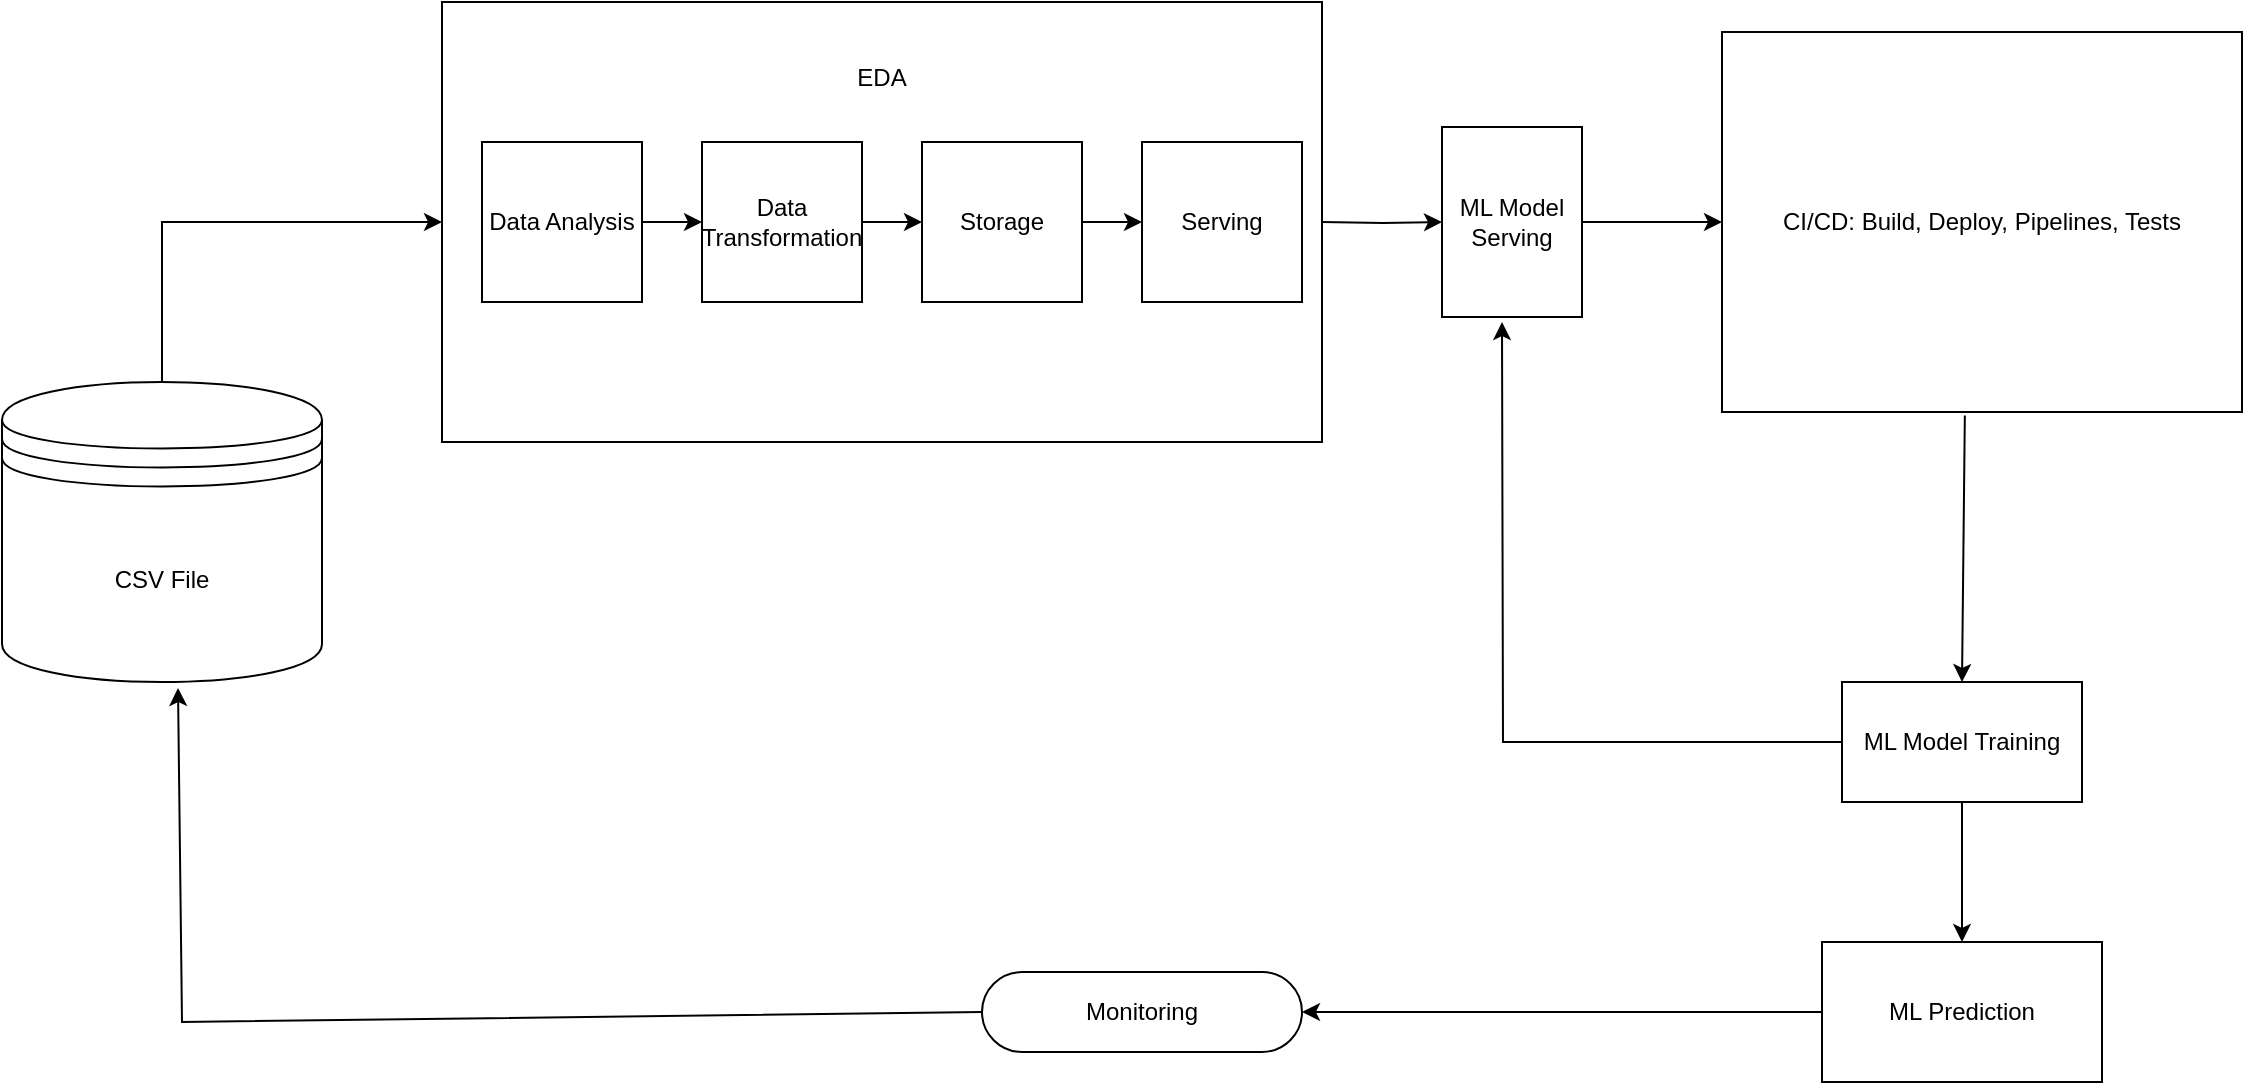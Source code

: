 <mxfile version="24.2.0" type="google">
  <diagram name="Page-1" id="lGoqmE_O7JG7zGaFfMOT">
    <mxGraphModel grid="1" page="1" gridSize="10" guides="1" tooltips="1" connect="1" arrows="1" fold="1" pageScale="1" pageWidth="850" pageHeight="1100" math="0" shadow="0">
      <root>
        <mxCell id="0" />
        <mxCell id="1" parent="0" />
        <mxCell id="CsPIObY8kWV4lpGig5qm-3" value="CSV File" style="shape=datastore;whiteSpace=wrap;html=1;" vertex="1" parent="1">
          <mxGeometry x="-90" y="190" width="160" height="150" as="geometry" />
        </mxCell>
        <mxCell id="CsPIObY8kWV4lpGig5qm-4" value="&lt;div&gt;EDA&lt;/div&gt;&lt;div&gt;&lt;br&gt;&lt;/div&gt;&lt;div&gt;&lt;br&gt;&lt;/div&gt;&lt;div&gt;&lt;br&gt;&lt;/div&gt;&lt;div&gt;&lt;br&gt;&lt;/div&gt;&lt;div&gt;&lt;br&gt;&lt;/div&gt;&lt;div&gt;&lt;br&gt;&lt;/div&gt;&lt;div&gt;&lt;br&gt;&lt;/div&gt;&lt;div&gt;&lt;br&gt;&lt;/div&gt;&lt;div&gt;&lt;br&gt;&lt;/div&gt;&lt;div&gt;&lt;br&gt;&lt;/div&gt;" style="html=1;dashed=0;whiteSpace=wrap;" vertex="1" parent="1">
          <mxGeometry x="130" width="440" height="220" as="geometry" />
        </mxCell>
        <mxCell id="CsPIObY8kWV4lpGig5qm-18" style="edgeStyle=orthogonalEdgeStyle;rounded=0;orthogonalLoop=1;jettySize=auto;html=1;exitX=1;exitY=0.5;exitDx=0;exitDy=0;entryX=0;entryY=0.5;entryDx=0;entryDy=0;" edge="1" parent="1" source="CsPIObY8kWV4lpGig5qm-7" target="CsPIObY8kWV4lpGig5qm-8">
          <mxGeometry relative="1" as="geometry" />
        </mxCell>
        <mxCell id="CsPIObY8kWV4lpGig5qm-7" value="Data Analysis" style="whiteSpace=wrap;html=1;aspect=fixed;" vertex="1" parent="1">
          <mxGeometry x="150" y="70" width="80" height="80" as="geometry" />
        </mxCell>
        <mxCell id="CsPIObY8kWV4lpGig5qm-19" style="edgeStyle=orthogonalEdgeStyle;rounded=0;orthogonalLoop=1;jettySize=auto;html=1;exitX=1;exitY=0.5;exitDx=0;exitDy=0;entryX=0;entryY=0.5;entryDx=0;entryDy=0;" edge="1" parent="1" source="CsPIObY8kWV4lpGig5qm-8" target="CsPIObY8kWV4lpGig5qm-9">
          <mxGeometry relative="1" as="geometry" />
        </mxCell>
        <mxCell id="CsPIObY8kWV4lpGig5qm-8" value="Data Transformation" style="whiteSpace=wrap;html=1;aspect=fixed;" vertex="1" parent="1">
          <mxGeometry x="260" y="70" width="80" height="80" as="geometry" />
        </mxCell>
        <mxCell id="CsPIObY8kWV4lpGig5qm-20" style="edgeStyle=orthogonalEdgeStyle;rounded=0;orthogonalLoop=1;jettySize=auto;html=1;exitX=1;exitY=0.5;exitDx=0;exitDy=0;entryX=0;entryY=0.5;entryDx=0;entryDy=0;" edge="1" parent="1" source="CsPIObY8kWV4lpGig5qm-9" target="CsPIObY8kWV4lpGig5qm-10">
          <mxGeometry relative="1" as="geometry" />
        </mxCell>
        <mxCell id="CsPIObY8kWV4lpGig5qm-9" value="Storage" style="whiteSpace=wrap;html=1;aspect=fixed;" vertex="1" parent="1">
          <mxGeometry x="370" y="70" width="80" height="80" as="geometry" />
        </mxCell>
        <mxCell id="CsPIObY8kWV4lpGig5qm-21" style="edgeStyle=orthogonalEdgeStyle;rounded=0;orthogonalLoop=1;jettySize=auto;html=1;" edge="1" parent="1" target="CsPIObY8kWV4lpGig5qm-12">
          <mxGeometry relative="1" as="geometry">
            <mxPoint x="570" y="110" as="sourcePoint" />
          </mxGeometry>
        </mxCell>
        <mxCell id="CsPIObY8kWV4lpGig5qm-10" value="Serving" style="whiteSpace=wrap;html=1;aspect=fixed;" vertex="1" parent="1">
          <mxGeometry x="480" y="70" width="80" height="80" as="geometry" />
        </mxCell>
        <mxCell id="CsPIObY8kWV4lpGig5qm-11" style="edgeStyle=orthogonalEdgeStyle;rounded=0;orthogonalLoop=1;jettySize=auto;html=1;entryX=0;entryY=0.5;entryDx=0;entryDy=0;exitX=0.5;exitY=0;exitDx=0;exitDy=0;" edge="1" parent="1" source="CsPIObY8kWV4lpGig5qm-3" target="CsPIObY8kWV4lpGig5qm-4">
          <mxGeometry relative="1" as="geometry">
            <mxPoint y="285" as="sourcePoint" />
          </mxGeometry>
        </mxCell>
        <mxCell id="CsPIObY8kWV4lpGig5qm-22" style="edgeStyle=orthogonalEdgeStyle;rounded=0;orthogonalLoop=1;jettySize=auto;html=1;exitX=1;exitY=0.5;exitDx=0;exitDy=0;" edge="1" parent="1" source="CsPIObY8kWV4lpGig5qm-12" target="CsPIObY8kWV4lpGig5qm-13">
          <mxGeometry relative="1" as="geometry" />
        </mxCell>
        <mxCell id="CsPIObY8kWV4lpGig5qm-12" value="ML Model Serving" style="rounded=0;whiteSpace=wrap;html=1;" vertex="1" parent="1">
          <mxGeometry x="630" y="62.5" width="70" height="95" as="geometry" />
        </mxCell>
        <mxCell id="CsPIObY8kWV4lpGig5qm-13" value="CI/CD: Build, Deploy, Pipelines, Tests" style="html=1;dashed=0;whiteSpace=wrap;" vertex="1" parent="1">
          <mxGeometry x="770" y="15" width="260" height="190" as="geometry" />
        </mxCell>
        <mxCell id="CsPIObY8kWV4lpGig5qm-25" style="edgeStyle=orthogonalEdgeStyle;rounded=0;orthogonalLoop=1;jettySize=auto;html=1;exitX=0;exitY=0.5;exitDx=0;exitDy=0;" edge="1" parent="1" source="CsPIObY8kWV4lpGig5qm-14">
          <mxGeometry relative="1" as="geometry">
            <mxPoint x="660" y="160" as="targetPoint" />
          </mxGeometry>
        </mxCell>
        <mxCell id="CsPIObY8kWV4lpGig5qm-28" style="edgeStyle=orthogonalEdgeStyle;rounded=0;orthogonalLoop=1;jettySize=auto;html=1;exitX=0.5;exitY=1;exitDx=0;exitDy=0;entryX=0.5;entryY=0;entryDx=0;entryDy=0;" edge="1" parent="1" source="CsPIObY8kWV4lpGig5qm-14" target="CsPIObY8kWV4lpGig5qm-15">
          <mxGeometry relative="1" as="geometry" />
        </mxCell>
        <mxCell id="CsPIObY8kWV4lpGig5qm-14" value="ML Model Training" style="rounded=0;whiteSpace=wrap;html=1;" vertex="1" parent="1">
          <mxGeometry x="830" y="340" width="120" height="60" as="geometry" />
        </mxCell>
        <mxCell id="CsPIObY8kWV4lpGig5qm-15" value="ML Prediction" style="html=1;dashed=0;whiteSpace=wrap;" vertex="1" parent="1">
          <mxGeometry x="820" y="470" width="140" height="70" as="geometry" />
        </mxCell>
        <mxCell id="CsPIObY8kWV4lpGig5qm-23" value="" style="endArrow=classic;html=1;rounded=0;exitX=0.467;exitY=1.009;exitDx=0;exitDy=0;exitPerimeter=0;entryX=0.5;entryY=0;entryDx=0;entryDy=0;" edge="1" parent="1" source="CsPIObY8kWV4lpGig5qm-13" target="CsPIObY8kWV4lpGig5qm-14">
          <mxGeometry width="50" height="50" relative="1" as="geometry">
            <mxPoint x="470" y="410" as="sourcePoint" />
            <mxPoint x="520" y="360" as="targetPoint" />
          </mxGeometry>
        </mxCell>
        <mxCell id="CsPIObY8kWV4lpGig5qm-29" value="Monitoring" style="html=1;dashed=0;whiteSpace=wrap;shape=mxgraph.dfd.start" vertex="1" parent="1">
          <mxGeometry x="400" y="485" width="160" height="40" as="geometry" />
        </mxCell>
        <mxCell id="CsPIObY8kWV4lpGig5qm-31" value="" style="endArrow=classic;html=1;rounded=0;entryX=1;entryY=0.5;entryDx=0;entryDy=0;entryPerimeter=0;exitX=0;exitY=0.5;exitDx=0;exitDy=0;" edge="1" parent="1" source="CsPIObY8kWV4lpGig5qm-15" target="CsPIObY8kWV4lpGig5qm-29">
          <mxGeometry width="50" height="50" relative="1" as="geometry">
            <mxPoint x="770" y="580" as="sourcePoint" />
            <mxPoint x="820" y="530" as="targetPoint" />
          </mxGeometry>
        </mxCell>
        <mxCell id="CsPIObY8kWV4lpGig5qm-32" value="" style="endArrow=classic;html=1;rounded=0;exitX=0;exitY=0.5;exitDx=0;exitDy=0;exitPerimeter=0;entryX=0.55;entryY=1.02;entryDx=0;entryDy=0;entryPerimeter=0;" edge="1" parent="1" source="CsPIObY8kWV4lpGig5qm-29" target="CsPIObY8kWV4lpGig5qm-3">
          <mxGeometry width="50" height="50" relative="1" as="geometry">
            <mxPoint x="770" y="300" as="sourcePoint" />
            <mxPoint x="820" y="250" as="targetPoint" />
            <Array as="points">
              <mxPoint y="510" />
            </Array>
          </mxGeometry>
        </mxCell>
      </root>
    </mxGraphModel>
  </diagram>
</mxfile>
